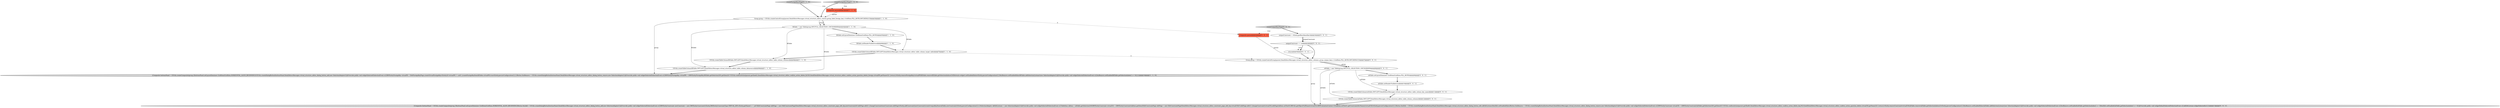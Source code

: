 digraph {
7 [style = filled, label = "fkTable.setHeaderVisible(true)@@@6@@@['1', '1', '0']", fillcolor = white, shape = ellipse image = "AAA0AAABBB1BBB"];
4 [style = filled, label = "UIUtils.createTableColumn(fkTable,SWT.LEFT,DataEditorsMessages.virtual_structure_editor_table_column_columns)@@@8@@@['1', '1', '0']", fillcolor = white, shape = ellipse image = "AAA0AAABBB1BBB"];
11 [style = filled, label = "return@@@5@@@['0', '0', '1']", fillcolor = white, shape = ellipse image = "AAA0AAABBB3BBB"];
14 [style = filled, label = "ukTable.setLayoutData(new GridData(GridData.FILL_BOTH))@@@9@@@['0', '0', '1']", fillcolor = white, shape = ellipse image = "AAA0AAABBB3BBB"];
2 [style = filled, label = "UIUtils.createTableColumn(fkTable,SWT.LEFT,DataEditorsMessages.virtual_structure_editor_table_column_target_table)@@@7@@@['1', '1', '0']", fillcolor = white, shape = ellipse image = "AAA0AAABBB1BBB"];
21 [style = filled, label = "createUniqueKeysPage['0', '0', '1']", fillcolor = lightgray, shape = diamond image = "AAA0AAABBB3BBB"];
0 [style = filled, label = "{Composite buttonsPanel = UIUtils.createComposite(group,2)buttonsPanel.setLayoutData(new GridData(GridData.HORIZONTAL_ALIGN_BEGINNING))UIUtils.createDialogButton(buttonsPanel,DataEditorsMessages.virtual_structure_editor_dialog_button_add,new SelectionAdapter(){@Override public void widgetSelected(SelectionEvent e){DBVEntityForeignKey virtualFK = EditForeignKeyPage.createVirtualForeignKey(vEntity)if (virtualFK != null) {createForeignKeyItem(fkTable,virtualFK,true)vEntity.persistConfiguration()}}})Button btnRemove = UIUtils.createDialogButton(buttonsPanel,DataEditorsMessages.virtual_structure_editor_dialog_button_remove,new SelectionAdapter(){@Override public void widgetSelected(SelectionEvent e){DBVEntityForeignKey virtualFK = (DBVEntityForeignKey)fkTable.getSelection()(0(.getData()if (!UIUtils.confirmAction(parent.getShell(),DataEditorsMessages.virtual_structure_editor_confirm_action_delete_fk,NLS.bind(DataEditorsMessages.virtual_structure_editor_confirm_action_question_delete_foreign,virtualFK.getName()))) {return}vEntity.removeForeignKey(virtualFK)fkTable.remove(fkTable.getSelectionIndices())((Button)e.widget).setEnabled(false)vEntity.persistConfiguration()}})btnRemove.setEnabled(false)fkTable.addSelectionListener(new SelectionAdapter(){@Override public void widgetSelected(SelectionEvent e){btnRemove.setEnabled(fkTable.getSelectionIndex() >= 0)}})}@@@10@@@['1', '1', '0']", fillcolor = lightgray, shape = ellipse image = "AAA0AAABBB1BBB"];
6 [style = filled, label = "UIUtils.createTableColumn(fkTable,SWT.LEFT,DataEditorsMessages.virtual_structure_editor_table_column_datasource)@@@9@@@['1', '1', '0']", fillcolor = white, shape = ellipse image = "AAA0AAABBB1BBB"];
20 [style = filled, label = "uniqueConstraint == null@@@4@@@['0', '0', '1']", fillcolor = white, shape = diamond image = "AAA0AAABBB3BBB"];
1 [style = filled, label = "fkTable.setLayoutData(new GridData(GridData.FILL_BOTH))@@@5@@@['1', '1', '0']", fillcolor = white, shape = ellipse image = "AAA0AAABBB1BBB"];
17 [style = filled, label = "{Composite buttonsPanel = UIUtils.createComposite(group,3)buttonsPanel.setLayoutData(new GridData(GridData.HORIZONTAL_ALIGN_BEGINNING))Button btnAdd = UIUtils.createDialogButton(buttonsPanel,DataEditorsMessages.virtual_structure_editor_dialog_button_add,new SelectionAdapter(){@Override public void widgetSelected(SelectionEvent e){DBVEntityConstraint newConstraint = new DBVEntityConstraint(vEntity,DBSEntityConstraintType.VIRTUAL_KEY,vEntity.getName() + \"_uk\")EditConstraintPage editPage = new EditConstraintPage(DataEditorsMessages.virtual_structure_editor_constraint_page_edit_key,newConstraint)if (editPage.edit()) {changeConstraint(newConstraint,editPage)vEntity.addConstraint(newConstraint)createUniqueKeyItem(ukTable,newConstraint)vEntity.persistConfiguration()}}})SelectionAdapter ukEditListener = new SelectionAdapter(){@Override public void widgetSelected(SelectionEvent e){TableItem ukItem = ukTable.getSelection()(0(DBVEntityConstraint virtualUK = (DBVEntityConstraint)ukItem.getData()EditConstraintPage editPage = new EditConstraintPage(DataEditorsMessages.virtual_structure_editor_constraint_page_edit_key,virtualUK)if (editPage.edit()) {changeConstraint(virtualUK,editPage)ukItem.setText(0,DBUtils.getObjectFullName(virtualUK,DBPEvaluationContext.UI))ukItem.setText(1,getConstraintAttrNames(virtualUK))vEntity.persistConfiguration()}}}Button btnEdit = UIUtils.createDialogButton(buttonsPanel,DataEditorsMessages.virtual_structure_editor_dialog_button_edit,ukEditListener)btnEdit.setEnabled(false)Button btnRemove = UIUtils.createDialogButton(buttonsPanel,DataEditorsMessages.virtual_structure_editor_dialog_button_remove,new SelectionAdapter(){@Override public void widgetSelected(SelectionEvent e){DBVEntityConstraint virtualUK = (DBVEntityConstraint)ukTable.getSelection()(0(.getData()if (!UIUtils.confirmAction(parent.getShell(),DataEditorsMessages.virtual_structure_editor_confirm_action_delete_key,NLS.bind(DataEditorsMessages.virtual_structure_editor_confirm_action_question_delete,virtualUK.getName()))) {return}vEntity.removeConstraint(virtualUK)ukTable.remove(ukTable.getSelectionIndices())vEntity.persistConfiguration()}})btnRemove.setEnabled(false)ukTable.addSelectionListener(new SelectionAdapter(){@Override public void widgetSelected(SelectionEvent e){btnRemove.setEnabled(ukTable.getSelectionIndex() >= 0)btnEdit.setEnabled(ukTable.getSelectionIndex() >= 0)}@Override public void widgetDefaultSelected(SelectionEvent e){ukEditListener.widgetSelected(e)}})}@@@13@@@['0', '0', '1']", fillcolor = lightgray, shape = ellipse image = "AAA0AAABBB3BBB"];
15 [style = filled, label = "uniqueConstraint = vEntity.getBestIdentifier()@@@3@@@['0', '0', '1']", fillcolor = white, shape = ellipse image = "AAA0AAABBB3BBB"];
19 [style = filled, label = "Composite parent@@@2@@@['0', '0', '1']", fillcolor = tomato, shape = box image = "AAA0AAABBB3BBB"];
12 [style = filled, label = "ukTable.setHeaderVisible(true)@@@10@@@['0', '0', '1']", fillcolor = white, shape = ellipse image = "AAA0AAABBB3BBB"];
3 [style = filled, label = "Group group = UIUtils.createControlGroup(parent,DataEditorsMessages.virtual_structure_editor_control_group_label_foreign_key,1,GridData.FILL_BOTH,SWT.DEFAULT)@@@3@@@['1', '1', '0']", fillcolor = white, shape = ellipse image = "AAA0AAABBB1BBB"];
22 [style = filled, label = "UIUtils.createTableColumn(ukTable,SWT.LEFT,DataEditorsMessages.virtual_structure_editor_table_column_key_name)@@@11@@@['0', '0', '1']", fillcolor = white, shape = ellipse image = "AAA0AAABBB3BBB"];
5 [style = filled, label = "fkTable = new Table(group,SWT.FULL_SELECTION | SWT.BORDER)@@@4@@@['1', '1', '0']", fillcolor = white, shape = ellipse image = "AAA0AAABBB1BBB"];
10 [style = filled, label = "createForeignKeysPage['0', '1', '0']", fillcolor = lightgray, shape = diamond image = "AAA0AAABBB2BBB"];
18 [style = filled, label = "UIUtils.createTableColumn(ukTable,SWT.LEFT,DataEditorsMessages.virtual_structure_editor_table_column_columns)@@@12@@@['0', '0', '1']", fillcolor = white, shape = ellipse image = "AAA0AAABBB3BBB"];
8 [style = filled, label = "Composite parent@@@2@@@['1', '1', '0']", fillcolor = tomato, shape = box image = "AAA0AAABBB1BBB"];
9 [style = filled, label = "createForeignKeysPage['1', '0', '0']", fillcolor = lightgray, shape = diamond image = "AAA0AAABBB1BBB"];
16 [style = filled, label = "ukTable = new Table(group,SWT.FULL_SELECTION | SWT.BORDER)@@@8@@@['0', '0', '1']", fillcolor = white, shape = ellipse image = "AAA0AAABBB3BBB"];
13 [style = filled, label = "Group group = UIUtils.createControlGroup(parent,DataEditorsMessages.virtual_structure_editor_columns_group_unique_keys,1,GridData.FILL_BOTH,SWT.DEFAULT)@@@7@@@['0', '0', '1']", fillcolor = white, shape = ellipse image = "AAA0AAABBB3BBB"];
2->13 [style = dashed, label="0"];
4->6 [style = bold, label=""];
9->8 [style = dotted, label="true"];
2->4 [style = bold, label=""];
21->15 [style = bold, label=""];
3->0 [style = solid, label="group"];
16->22 [style = solid, label="ukTable"];
5->0 [style = solid, label="fkTable"];
5->1 [style = bold, label=""];
6->0 [style = bold, label=""];
9->3 [style = bold, label=""];
5->6 [style = solid, label="fkTable"];
3->5 [style = solid, label="group"];
14->12 [style = bold, label=""];
3->5 [style = bold, label=""];
5->2 [style = solid, label="fkTable"];
10->3 [style = bold, label=""];
19->13 [style = solid, label="parent"];
12->22 [style = bold, label=""];
15->20 [style = solid, label="uniqueConstraint"];
16->18 [style = solid, label="ukTable"];
8->19 [style = dashed, label="0"];
20->13 [style = bold, label=""];
8->3 [style = solid, label="parent"];
13->16 [style = bold, label=""];
10->8 [style = dotted, label="true"];
16->14 [style = bold, label=""];
11->13 [style = bold, label=""];
22->18 [style = bold, label=""];
21->19 [style = dotted, label="true"];
15->20 [style = bold, label=""];
18->17 [style = bold, label=""];
1->7 [style = bold, label=""];
13->17 [style = solid, label="group"];
13->16 [style = solid, label="group"];
5->4 [style = solid, label="fkTable"];
20->11 [style = dotted, label="true"];
16->17 [style = solid, label="ukTable"];
20->11 [style = bold, label=""];
7->2 [style = bold, label=""];
}

